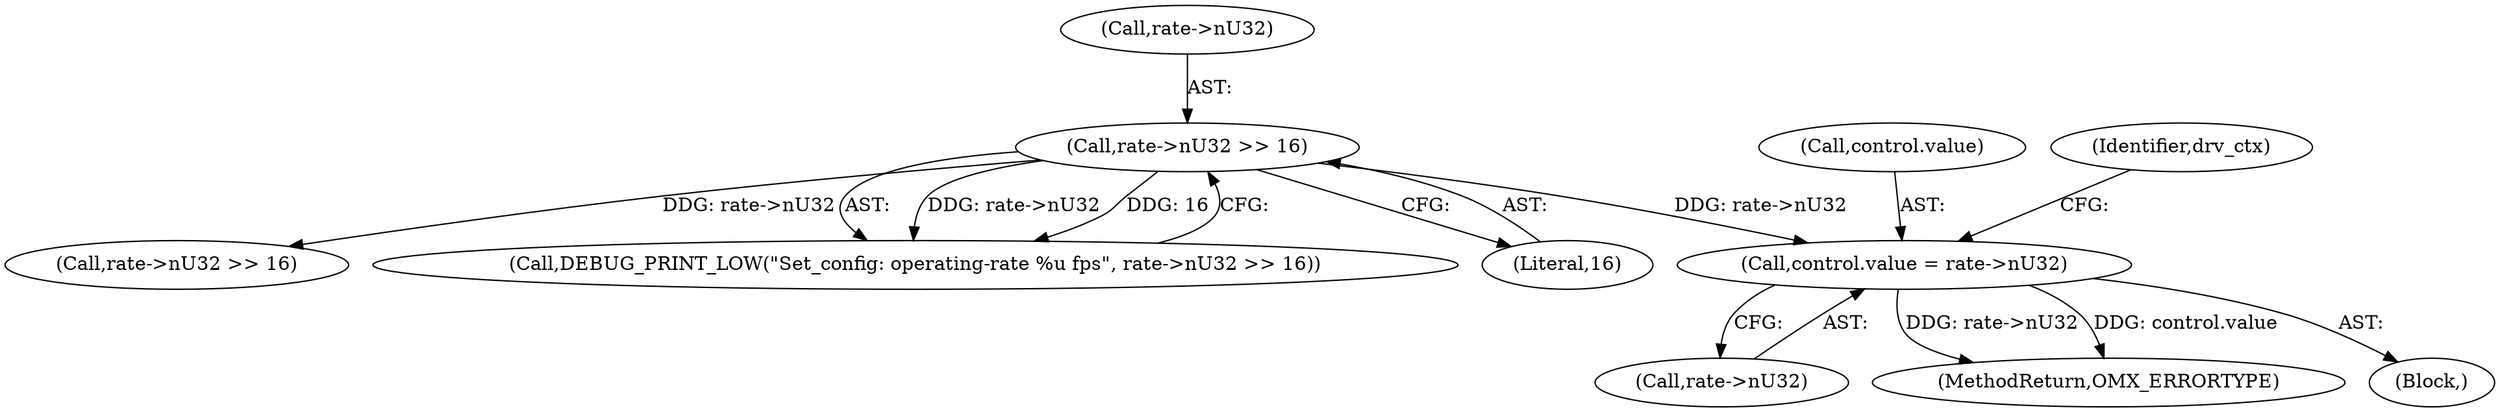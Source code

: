 digraph "0_Android_f22c2a0f0f9e030c240468d9d18b9297f001bcf0@pointer" {
"1001012" [label="(Call,control.value = rate->nU32)"];
"1001001" [label="(Call,rate->nU32 >> 16)"];
"1001016" [label="(Call,rate->nU32)"];
"1001012" [label="(Call,control.value = rate->nU32)"];
"1001002" [label="(Call,rate->nU32)"];
"1001056" [label="(MethodReturn,OMX_ERRORTYPE)"];
"1001013" [label="(Call,control.value)"];
"1001039" [label="(Call,rate->nU32 >> 16)"];
"1001001" [label="(Call,rate->nU32 >> 16)"];
"1000992" [label="(Block,)"];
"1000999" [label="(Call,DEBUG_PRINT_LOW(\"Set_config: operating-rate %u fps\", rate->nU32 >> 16))"];
"1001005" [label="(Literal,16)"];
"1001022" [label="(Identifier,drv_ctx)"];
"1001012" -> "1000992"  [label="AST: "];
"1001012" -> "1001016"  [label="CFG: "];
"1001013" -> "1001012"  [label="AST: "];
"1001016" -> "1001012"  [label="AST: "];
"1001022" -> "1001012"  [label="CFG: "];
"1001012" -> "1001056"  [label="DDG: rate->nU32"];
"1001012" -> "1001056"  [label="DDG: control.value"];
"1001001" -> "1001012"  [label="DDG: rate->nU32"];
"1001001" -> "1000999"  [label="AST: "];
"1001001" -> "1001005"  [label="CFG: "];
"1001002" -> "1001001"  [label="AST: "];
"1001005" -> "1001001"  [label="AST: "];
"1000999" -> "1001001"  [label="CFG: "];
"1001001" -> "1000999"  [label="DDG: rate->nU32"];
"1001001" -> "1000999"  [label="DDG: 16"];
"1001001" -> "1001039"  [label="DDG: rate->nU32"];
}
